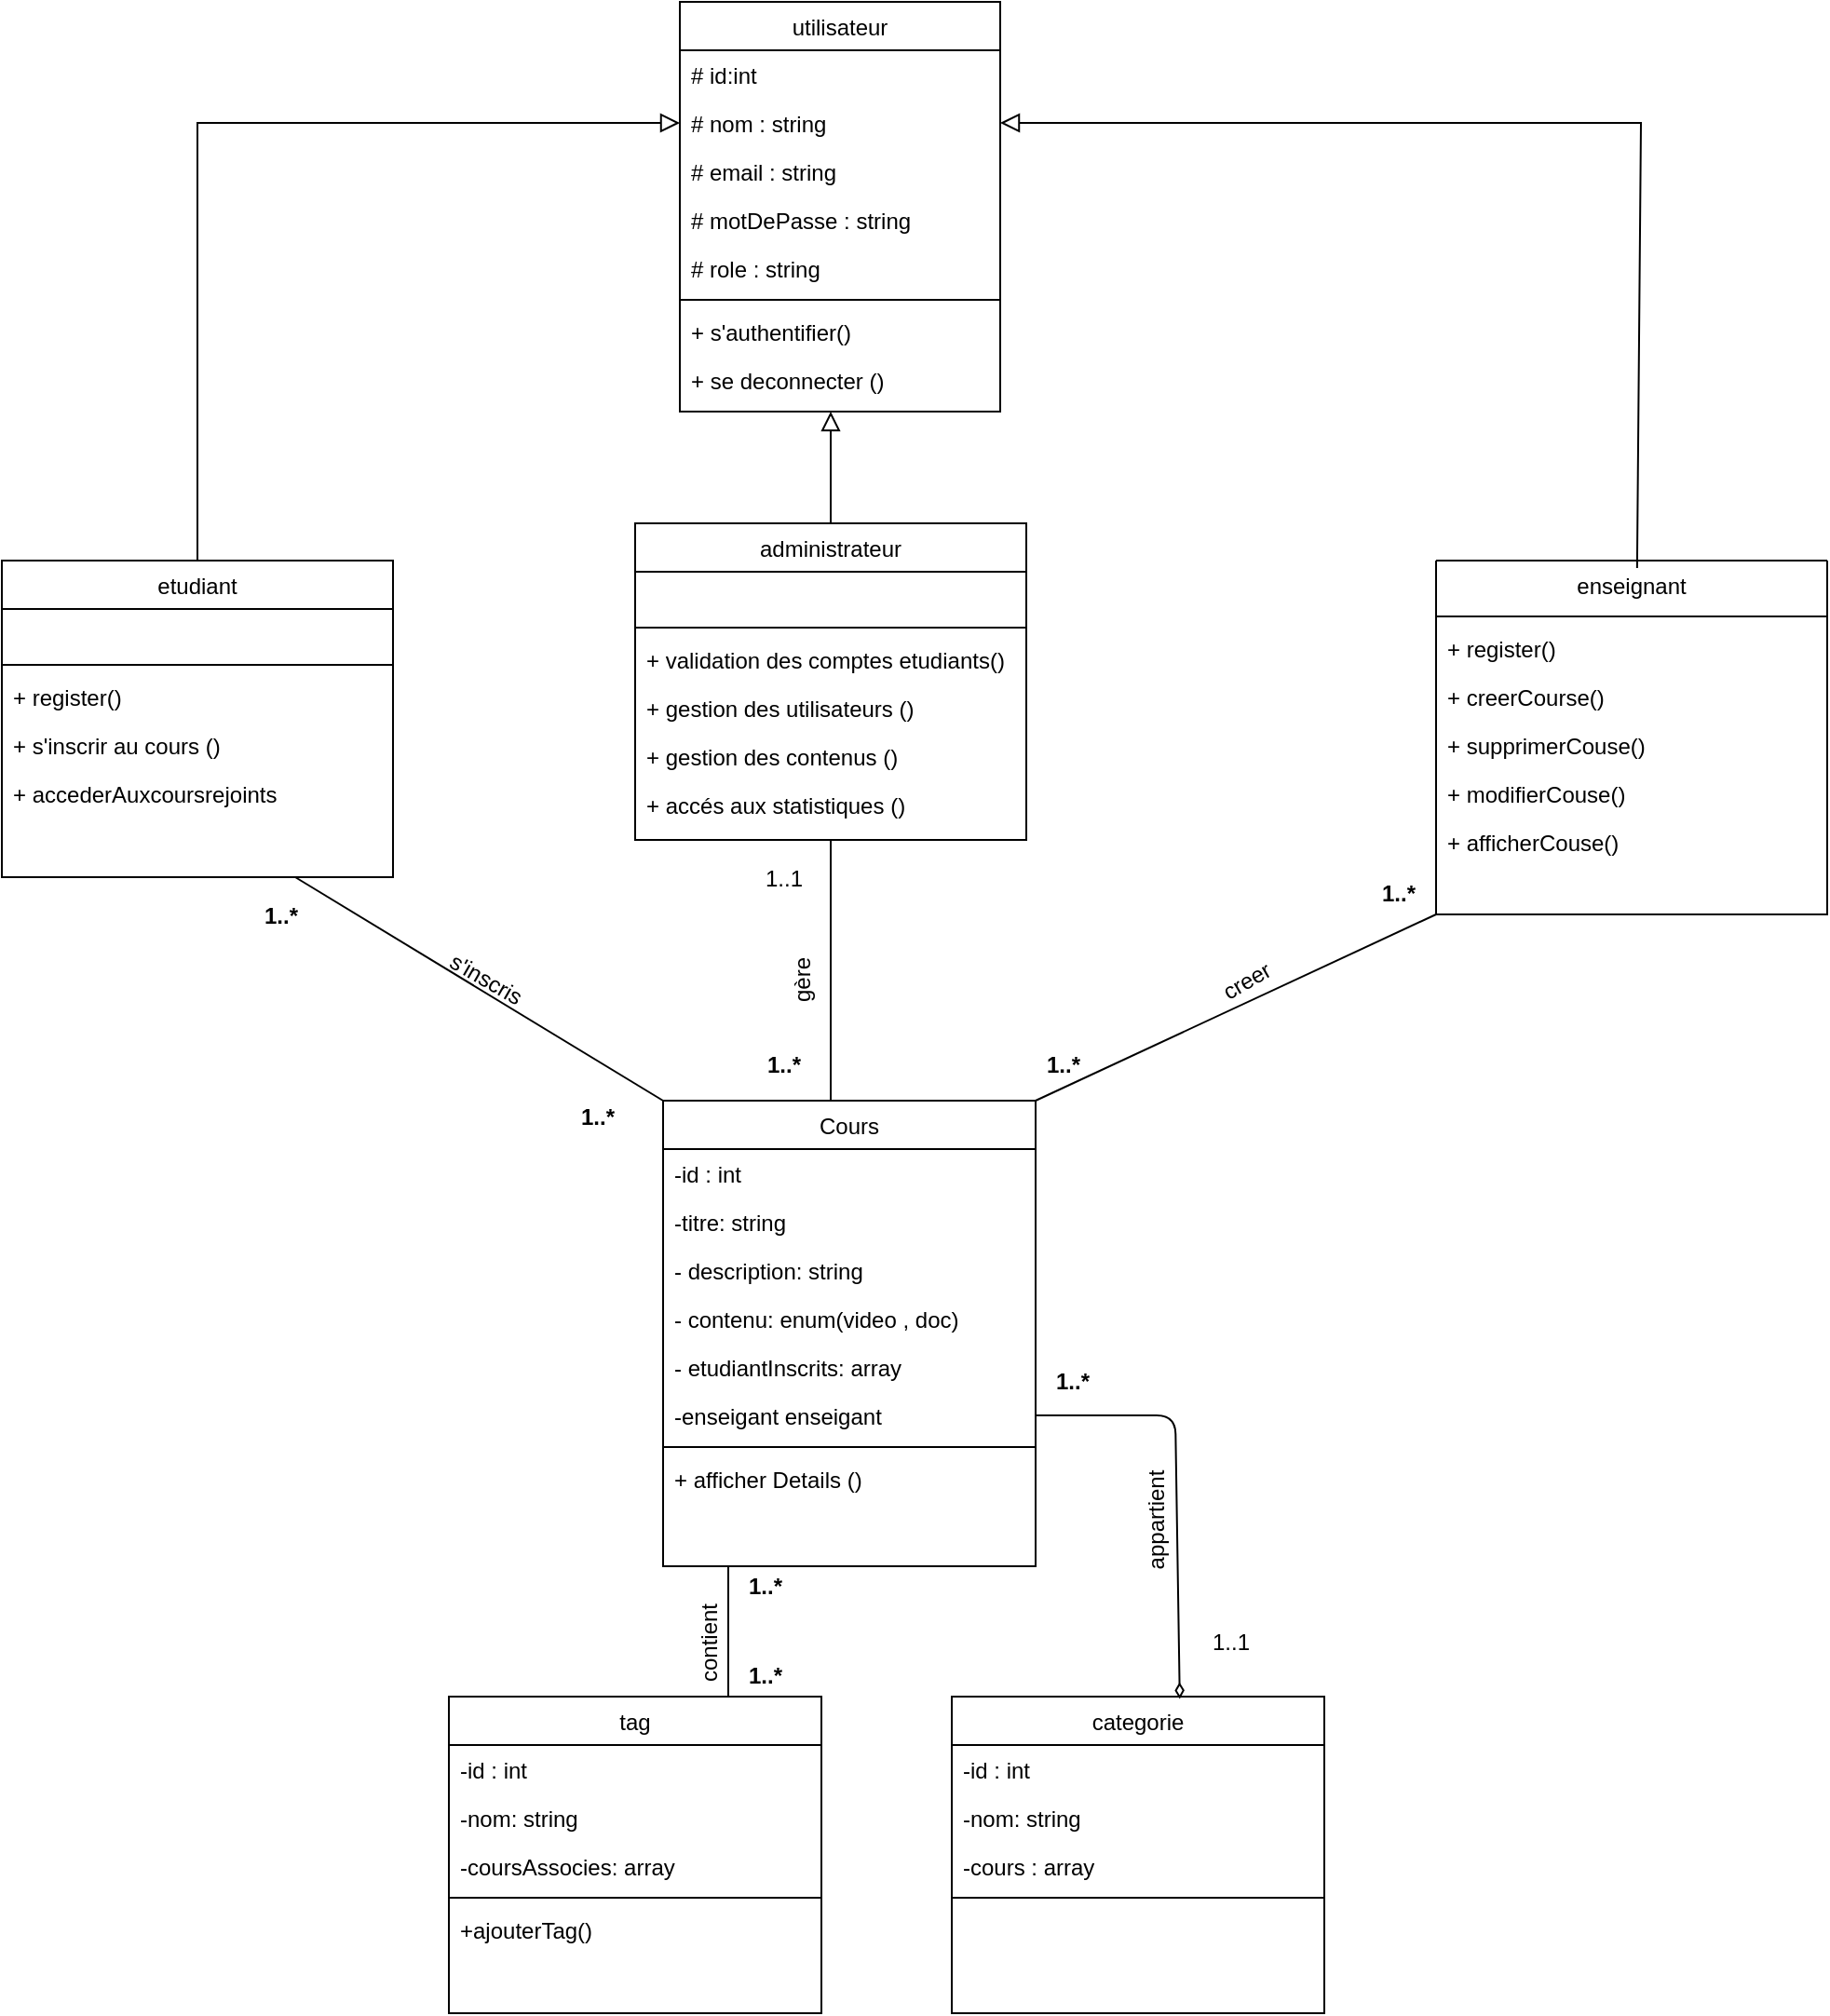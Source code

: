 <mxfile>
    <diagram id="48KXFmnvRIgP8tZbVoIJ" name="Page-1">
        <mxGraphModel dx="1819" dy="1180" grid="1" gridSize="10" guides="1" tooltips="1" connect="1" arrows="1" fold="1" page="1" pageScale="1" pageWidth="850" pageHeight="1100" math="0" shadow="0">
            <root>
                <mxCell id="0"/>
                <mxCell id="1" parent="0"/>
                <mxCell id="32" value="utilisateur" style="swimlane;fontStyle=0;align=center;verticalAlign=top;childLayout=stackLayout;horizontal=1;startSize=26;horizontalStack=0;resizeParent=1;resizeLast=0;collapsible=1;marginBottom=0;rounded=0;shadow=0;strokeWidth=1;" parent="1" vertex="1">
                    <mxGeometry x="-526" y="-60" width="172" height="220" as="geometry">
                        <mxRectangle x="550" y="140" width="160" height="26" as="alternateBounds"/>
                    </mxGeometry>
                </mxCell>
                <mxCell id="33" value="# id:int" style="text;align=left;verticalAlign=top;spacingLeft=4;spacingRight=4;overflow=hidden;rotatable=0;points=[[0,0.5],[1,0.5]];portConstraint=eastwest;" parent="32" vertex="1">
                    <mxGeometry y="26" width="172" height="26" as="geometry"/>
                </mxCell>
                <mxCell id="34" value="# nom : string" style="text;align=left;verticalAlign=top;spacingLeft=4;spacingRight=4;overflow=hidden;rotatable=0;points=[[0,0.5],[1,0.5]];portConstraint=eastwest;rounded=0;shadow=0;html=0;" parent="32" vertex="1">
                    <mxGeometry y="52" width="172" height="26" as="geometry"/>
                </mxCell>
                <mxCell id="35" value="# email : string" style="text;align=left;verticalAlign=top;spacingLeft=4;spacingRight=4;overflow=hidden;rotatable=0;points=[[0,0.5],[1,0.5]];portConstraint=eastwest;rounded=0;shadow=0;html=0;" parent="32" vertex="1">
                    <mxGeometry y="78" width="172" height="26" as="geometry"/>
                </mxCell>
                <mxCell id="36" value="# motDePasse : string " style="text;align=left;verticalAlign=top;spacingLeft=4;spacingRight=4;overflow=hidden;rotatable=0;points=[[0,0.5],[1,0.5]];portConstraint=eastwest;rounded=0;shadow=0;html=0;" parent="32" vertex="1">
                    <mxGeometry y="104" width="172" height="26" as="geometry"/>
                </mxCell>
                <mxCell id="37" value="# role : string" style="text;align=left;verticalAlign=top;spacingLeft=4;spacingRight=4;overflow=hidden;rotatable=0;points=[[0,0.5],[1,0.5]];portConstraint=eastwest;rounded=0;shadow=0;html=0;" parent="32" vertex="1">
                    <mxGeometry y="130" width="172" height="26" as="geometry"/>
                </mxCell>
                <mxCell id="41" value="" style="line;html=1;strokeWidth=1;align=left;verticalAlign=middle;spacingTop=-1;spacingLeft=3;spacingRight=3;rotatable=0;labelPosition=right;points=[];portConstraint=eastwest;" parent="32" vertex="1">
                    <mxGeometry y="156" width="172" height="8" as="geometry"/>
                </mxCell>
                <mxCell id="43" value="+ s'authentifier() " style="text;align=left;verticalAlign=top;spacingLeft=4;spacingRight=4;overflow=hidden;rotatable=0;points=[[0,0.5],[1,0.5]];portConstraint=eastwest;" parent="32" vertex="1">
                    <mxGeometry y="164" width="172" height="26" as="geometry"/>
                </mxCell>
                <mxCell id="45" value="+ se deconnecter ()&#10;" style="text;align=left;verticalAlign=top;spacingLeft=4;spacingRight=4;overflow=hidden;rotatable=0;points=[[0,0.5],[1,0.5]];portConstraint=eastwest;" parent="32" vertex="1">
                    <mxGeometry y="190" width="172" height="26" as="geometry"/>
                </mxCell>
                <mxCell id="76" value="1..1" style="text;html=1;strokeColor=none;fillColor=none;align=center;verticalAlign=middle;whiteSpace=wrap;rounded=0;" parent="1" vertex="1">
                    <mxGeometry x="-490" y="400" width="40" height="22" as="geometry"/>
                </mxCell>
                <mxCell id="77" value="1..*" style="text;html=1;strokeColor=none;fillColor=none;align=center;verticalAlign=middle;whiteSpace=wrap;rounded=0;fontStyle=1" parent="1" vertex="1">
                    <mxGeometry x="-490" y="500" width="40" height="22" as="geometry"/>
                </mxCell>
                <mxCell id="143" value="administrateur" style="swimlane;fontStyle=0;align=center;verticalAlign=top;childLayout=stackLayout;horizontal=1;startSize=26;horizontalStack=0;resizeParent=1;resizeLast=0;collapsible=1;marginBottom=0;rounded=0;shadow=0;strokeWidth=1;" parent="1" vertex="1">
                    <mxGeometry x="-550" y="220" width="210" height="170" as="geometry">
                        <mxRectangle x="550" y="140" width="160" height="26" as="alternateBounds"/>
                    </mxGeometry>
                </mxCell>
                <mxCell id="144" value="  " style="text;align=left;verticalAlign=top;spacingLeft=4;spacingRight=4;overflow=hidden;rotatable=0;points=[[0,0.5],[1,0.5]];portConstraint=eastwest;" parent="143" vertex="1">
                    <mxGeometry y="26" width="210" height="26" as="geometry"/>
                </mxCell>
                <mxCell id="149" value="" style="line;html=1;strokeWidth=1;align=left;verticalAlign=middle;spacingTop=-1;spacingLeft=3;spacingRight=3;rotatable=0;labelPosition=right;points=[];portConstraint=eastwest;" parent="143" vertex="1">
                    <mxGeometry y="52" width="210" height="8" as="geometry"/>
                </mxCell>
                <mxCell id="150" value="+ validation des comptes etudiants()&#10;" style="text;align=left;verticalAlign=top;spacingLeft=4;spacingRight=4;overflow=hidden;rotatable=0;points=[[0,0.5],[1,0.5]];portConstraint=eastwest;" parent="143" vertex="1">
                    <mxGeometry y="60" width="210" height="26" as="geometry"/>
                </mxCell>
                <mxCell id="151" value="+ gestion des utilisateurs ()" style="text;align=left;verticalAlign=top;spacingLeft=4;spacingRight=4;overflow=hidden;rotatable=0;points=[[0,0.5],[1,0.5]];portConstraint=eastwest;" parent="143" vertex="1">
                    <mxGeometry y="86" width="210" height="26" as="geometry"/>
                </mxCell>
                <mxCell id="152" value="+ gestion des contenus ()" style="text;align=left;verticalAlign=top;spacingLeft=4;spacingRight=4;overflow=hidden;rotatable=0;points=[[0,0.5],[1,0.5]];portConstraint=eastwest;" parent="143" vertex="1">
                    <mxGeometry y="112" width="210" height="26" as="geometry"/>
                </mxCell>
                <mxCell id="153" value="+ accés aux statistiques ()" style="text;align=left;verticalAlign=top;spacingLeft=4;spacingRight=4;overflow=hidden;rotatable=0;points=[[0,0.5],[1,0.5]];portConstraint=eastwest;" parent="143" vertex="1">
                    <mxGeometry y="138" width="210" height="26" as="geometry"/>
                </mxCell>
                <mxCell id="154" value="Cours" style="swimlane;fontStyle=0;align=center;verticalAlign=top;childLayout=stackLayout;horizontal=1;startSize=26;horizontalStack=0;resizeParent=1;resizeLast=0;collapsible=1;marginBottom=0;rounded=0;shadow=0;strokeWidth=1;" parent="1" vertex="1">
                    <mxGeometry x="-535" y="530" width="200" height="250" as="geometry">
                        <mxRectangle x="550" y="140" width="160" height="26" as="alternateBounds"/>
                    </mxGeometry>
                </mxCell>
                <mxCell id="155" value="-id : int" style="text;align=left;verticalAlign=top;spacingLeft=4;spacingRight=4;overflow=hidden;rotatable=0;points=[[0,0.5],[1,0.5]];portConstraint=eastwest;" parent="154" vertex="1">
                    <mxGeometry y="26" width="200" height="26" as="geometry"/>
                </mxCell>
                <mxCell id="161" value="-titre: string" style="text;align=left;verticalAlign=top;spacingLeft=4;spacingRight=4;overflow=hidden;rotatable=0;points=[[0,0.5],[1,0.5]];portConstraint=eastwest;" parent="154" vertex="1">
                    <mxGeometry y="52" width="200" height="26" as="geometry"/>
                </mxCell>
                <mxCell id="162" value="- description: string " style="text;align=left;verticalAlign=top;spacingLeft=4;spacingRight=4;overflow=hidden;rotatable=0;points=[[0,0.5],[1,0.5]];portConstraint=eastwest;" parent="154" vertex="1">
                    <mxGeometry y="78" width="200" height="26" as="geometry"/>
                </mxCell>
                <mxCell id="165" value="- contenu: enum(video , doc) " style="text;align=left;verticalAlign=top;spacingLeft=4;spacingRight=4;overflow=hidden;rotatable=0;points=[[0,0.5],[1,0.5]];portConstraint=eastwest;" parent="154" vertex="1">
                    <mxGeometry y="104" width="200" height="26" as="geometry"/>
                </mxCell>
                <mxCell id="163" value="- etudiantInscrits: array" style="text;align=left;verticalAlign=top;spacingLeft=4;spacingRight=4;overflow=hidden;rotatable=0;points=[[0,0.5],[1,0.5]];portConstraint=eastwest;" parent="154" vertex="1">
                    <mxGeometry y="130" width="200" height="26" as="geometry"/>
                </mxCell>
                <mxCell id="164" value="-enseigant enseigant " style="text;align=left;verticalAlign=top;spacingLeft=4;spacingRight=4;overflow=hidden;rotatable=0;points=[[0,0.5],[1,0.5]];portConstraint=eastwest;" parent="154" vertex="1">
                    <mxGeometry y="156" width="200" height="26" as="geometry"/>
                </mxCell>
                <mxCell id="156" value="" style="line;html=1;strokeWidth=1;align=left;verticalAlign=middle;spacingTop=-1;spacingLeft=3;spacingRight=3;rotatable=0;labelPosition=right;points=[];portConstraint=eastwest;" parent="154" vertex="1">
                    <mxGeometry y="182" width="200" height="8" as="geometry"/>
                </mxCell>
                <mxCell id="158" value="+ afficher Details ()" style="text;align=left;verticalAlign=top;spacingLeft=4;spacingRight=4;overflow=hidden;rotatable=0;points=[[0,0.5],[1,0.5]];portConstraint=eastwest;" parent="154" vertex="1">
                    <mxGeometry y="190" width="200" height="26" as="geometry"/>
                </mxCell>
                <mxCell id="166" value="etudiant" style="swimlane;fontStyle=0;align=center;verticalAlign=top;childLayout=stackLayout;horizontal=1;startSize=26;horizontalStack=0;resizeParent=1;resizeLast=0;collapsible=1;marginBottom=0;rounded=0;shadow=0;strokeWidth=1;" parent="1" vertex="1">
                    <mxGeometry x="-890" y="240" width="210" height="170" as="geometry">
                        <mxRectangle x="550" y="140" width="160" height="26" as="alternateBounds"/>
                    </mxGeometry>
                </mxCell>
                <mxCell id="167" value=" " style="text;align=left;verticalAlign=top;spacingLeft=4;spacingRight=4;overflow=hidden;rotatable=0;points=[[0,0.5],[1,0.5]];portConstraint=eastwest;" parent="166" vertex="1">
                    <mxGeometry y="26" width="210" height="26" as="geometry"/>
                </mxCell>
                <mxCell id="168" value="" style="line;html=1;strokeWidth=1;align=left;verticalAlign=middle;spacingTop=-1;spacingLeft=3;spacingRight=3;rotatable=0;labelPosition=right;points=[];portConstraint=eastwest;" parent="166" vertex="1">
                    <mxGeometry y="52" width="210" height="8" as="geometry"/>
                </mxCell>
                <mxCell id="169" value="+ register()" style="text;align=left;verticalAlign=top;spacingLeft=4;spacingRight=4;overflow=hidden;rotatable=0;points=[[0,0.5],[1,0.5]];portConstraint=eastwest;" parent="166" vertex="1">
                    <mxGeometry y="60" width="210" height="26" as="geometry"/>
                </mxCell>
                <mxCell id="170" value="+ s'inscrir au cours ()" style="text;align=left;verticalAlign=top;spacingLeft=4;spacingRight=4;overflow=hidden;rotatable=0;points=[[0,0.5],[1,0.5]];portConstraint=eastwest;" parent="166" vertex="1">
                    <mxGeometry y="86" width="210" height="26" as="geometry"/>
                </mxCell>
                <mxCell id="171" value="+ accederAuxcoursrejoints" style="text;align=left;verticalAlign=top;spacingLeft=4;spacingRight=4;overflow=hidden;rotatable=0;points=[[0,0.5],[1,0.5]];portConstraint=eastwest;" parent="166" vertex="1">
                    <mxGeometry y="112" width="210" height="26" as="geometry"/>
                </mxCell>
                <mxCell id="174" value="enseignant" style="swimlane;fontStyle=0;align=center;verticalAlign=top;childLayout=stackLayout;horizontal=1;startSize=0;horizontalStack=0;resizeParent=1;resizeLast=0;collapsible=1;marginBottom=0;rounded=0;shadow=0;strokeWidth=1;" parent="1" vertex="1">
                    <mxGeometry x="-120" y="240" width="210" height="190" as="geometry">
                        <mxRectangle x="550" y="140" width="160" height="26" as="alternateBounds"/>
                    </mxGeometry>
                </mxCell>
                <mxCell id="175" value=" " style="text;align=left;verticalAlign=top;spacingLeft=4;spacingRight=4;overflow=hidden;rotatable=0;points=[[0,0.5],[1,0.5]];portConstraint=eastwest;" parent="174" vertex="1">
                    <mxGeometry width="210" height="26" as="geometry"/>
                </mxCell>
                <mxCell id="176" value="" style="line;html=1;strokeWidth=1;align=left;verticalAlign=middle;spacingTop=-1;spacingLeft=3;spacingRight=3;rotatable=0;labelPosition=right;points=[];portConstraint=eastwest;" parent="174" vertex="1">
                    <mxGeometry y="26" width="210" height="8" as="geometry"/>
                </mxCell>
                <mxCell id="177" value="+ register()" style="text;align=left;verticalAlign=top;spacingLeft=4;spacingRight=4;overflow=hidden;rotatable=0;points=[[0,0.5],[1,0.5]];portConstraint=eastwest;" parent="174" vertex="1">
                    <mxGeometry y="34" width="210" height="26" as="geometry"/>
                </mxCell>
                <mxCell id="178" value="+ creerCourse()" style="text;align=left;verticalAlign=top;spacingLeft=4;spacingRight=4;overflow=hidden;rotatable=0;points=[[0,0.5],[1,0.5]];portConstraint=eastwest;" parent="174" vertex="1">
                    <mxGeometry y="60" width="210" height="26" as="geometry"/>
                </mxCell>
                <mxCell id="179" value="+ supprimerCouse()" style="text;align=left;verticalAlign=top;spacingLeft=4;spacingRight=4;overflow=hidden;rotatable=0;points=[[0,0.5],[1,0.5]];portConstraint=eastwest;" parent="174" vertex="1">
                    <mxGeometry y="86" width="210" height="26" as="geometry"/>
                </mxCell>
                <mxCell id="180" value="+ modifierCouse()" style="text;align=left;verticalAlign=top;spacingLeft=4;spacingRight=4;overflow=hidden;rotatable=0;points=[[0,0.5],[1,0.5]];portConstraint=eastwest;" parent="174" vertex="1">
                    <mxGeometry y="112" width="210" height="26" as="geometry"/>
                </mxCell>
                <mxCell id="181" value="+ afficherCouse()" style="text;align=left;verticalAlign=top;spacingLeft=4;spacingRight=4;overflow=hidden;rotatable=0;points=[[0,0.5],[1,0.5]];portConstraint=eastwest;" parent="174" vertex="1">
                    <mxGeometry y="138" width="210" height="26" as="geometry"/>
                </mxCell>
                <mxCell id="194" value="tag" style="swimlane;fontStyle=0;align=center;verticalAlign=top;childLayout=stackLayout;horizontal=1;startSize=26;horizontalStack=0;resizeParent=1;resizeLast=0;collapsible=1;marginBottom=0;rounded=0;shadow=0;strokeWidth=1;" parent="1" vertex="1">
                    <mxGeometry x="-650" y="850" width="200" height="170" as="geometry">
                        <mxRectangle x="550" y="140" width="160" height="26" as="alternateBounds"/>
                    </mxGeometry>
                </mxCell>
                <mxCell id="195" value="-id : int" style="text;align=left;verticalAlign=top;spacingLeft=4;spacingRight=4;overflow=hidden;rotatable=0;points=[[0,0.5],[1,0.5]];portConstraint=eastwest;" parent="194" vertex="1">
                    <mxGeometry y="26" width="200" height="26" as="geometry"/>
                </mxCell>
                <mxCell id="196" value="-nom: string" style="text;align=left;verticalAlign=top;spacingLeft=4;spacingRight=4;overflow=hidden;rotatable=0;points=[[0,0.5],[1,0.5]];portConstraint=eastwest;" parent="194" vertex="1">
                    <mxGeometry y="52" width="200" height="26" as="geometry"/>
                </mxCell>
                <mxCell id="204" value="-coursAssocies: array" style="text;align=left;verticalAlign=top;spacingLeft=4;spacingRight=4;overflow=hidden;rotatable=0;points=[[0,0.5],[1,0.5]];portConstraint=eastwest;" parent="194" vertex="1">
                    <mxGeometry y="78" width="200" height="26" as="geometry"/>
                </mxCell>
                <mxCell id="201" value="" style="line;html=1;strokeWidth=1;align=left;verticalAlign=middle;spacingTop=-1;spacingLeft=3;spacingRight=3;rotatable=0;labelPosition=right;points=[];portConstraint=eastwest;" parent="194" vertex="1">
                    <mxGeometry y="104" width="200" height="8" as="geometry"/>
                </mxCell>
                <mxCell id="157" value="+ajouterTag()" style="text;align=left;verticalAlign=top;spacingLeft=4;spacingRight=4;overflow=hidden;rotatable=0;points=[[0,0.5],[1,0.5]];portConstraint=eastwest;" parent="194" vertex="1">
                    <mxGeometry y="112" width="200" height="26" as="geometry"/>
                </mxCell>
                <mxCell id="206" value="categorie" style="swimlane;fontStyle=0;align=center;verticalAlign=top;childLayout=stackLayout;horizontal=1;startSize=26;horizontalStack=0;resizeParent=1;resizeLast=0;collapsible=1;marginBottom=0;rounded=0;shadow=0;strokeWidth=1;" parent="1" vertex="1">
                    <mxGeometry x="-380" y="850" width="200" height="170" as="geometry">
                        <mxRectangle x="550" y="140" width="160" height="26" as="alternateBounds"/>
                    </mxGeometry>
                </mxCell>
                <mxCell id="207" value="-id : int" style="text;align=left;verticalAlign=top;spacingLeft=4;spacingRight=4;overflow=hidden;rotatable=0;points=[[0,0.5],[1,0.5]];portConstraint=eastwest;" parent="206" vertex="1">
                    <mxGeometry y="26" width="200" height="26" as="geometry"/>
                </mxCell>
                <mxCell id="208" value="-nom: string" style="text;align=left;verticalAlign=top;spacingLeft=4;spacingRight=4;overflow=hidden;rotatable=0;points=[[0,0.5],[1,0.5]];portConstraint=eastwest;" parent="206" vertex="1">
                    <mxGeometry y="52" width="200" height="26" as="geometry"/>
                </mxCell>
                <mxCell id="209" value="-cours : array" style="text;align=left;verticalAlign=top;spacingLeft=4;spacingRight=4;overflow=hidden;rotatable=0;points=[[0,0.5],[1,0.5]];portConstraint=eastwest;" parent="206" vertex="1">
                    <mxGeometry y="78" width="200" height="26" as="geometry"/>
                </mxCell>
                <mxCell id="210" value="" style="line;html=1;strokeWidth=1;align=left;verticalAlign=middle;spacingTop=-1;spacingLeft=3;spacingRight=3;rotatable=0;labelPosition=right;points=[];portConstraint=eastwest;" parent="206" vertex="1">
                    <mxGeometry y="104" width="200" height="8" as="geometry"/>
                </mxCell>
                <mxCell id="214" value="" style="endArrow=block;html=1;rounded=0;align=center;verticalAlign=bottom;endFill=0;labelBackgroundColor=none;endSize=8;entryX=0;entryY=0.5;entryDx=0;entryDy=0;exitX=0.5;exitY=0;exitDx=0;exitDy=0;" parent="1" source="166" target="34" edge="1">
                    <mxGeometry relative="1" as="geometry">
                        <mxPoint x="-860" y="590" as="sourcePoint"/>
                        <mxPoint x="-730" y="170" as="targetPoint"/>
                        <Array as="points">
                            <mxPoint x="-785" y="5"/>
                        </Array>
                    </mxGeometry>
                </mxCell>
                <mxCell id="215" value="" style="resizable=0;html=1;align=center;verticalAlign=top;labelBackgroundColor=none;" parent="214" connectable="0" vertex="1">
                    <mxGeometry relative="1" as="geometry"/>
                </mxCell>
                <mxCell id="217" value="" style="endArrow=block;html=1;rounded=0;align=center;verticalAlign=bottom;endFill=0;labelBackgroundColor=none;endSize=8;entryX=1;entryY=0.5;entryDx=0;entryDy=0;exitX=0.514;exitY=0.154;exitDx=0;exitDy=0;exitPerimeter=0;" parent="1" source="175" target="34" edge="1">
                    <mxGeometry relative="1" as="geometry">
                        <mxPoint x="-775" y="250" as="sourcePoint"/>
                        <mxPoint x="-516" y="15" as="targetPoint"/>
                        <Array as="points">
                            <mxPoint x="-10" y="5"/>
                        </Array>
                    </mxGeometry>
                </mxCell>
                <mxCell id="218" value="" style="resizable=0;html=1;align=center;verticalAlign=top;labelBackgroundColor=none;" parent="217" connectable="0" vertex="1">
                    <mxGeometry relative="1" as="geometry"/>
                </mxCell>
                <mxCell id="224" value="" style="endArrow=none;html=1;exitX=0.45;exitY=0;exitDx=0;exitDy=0;exitPerimeter=0;" parent="1" source="154" edge="1">
                    <mxGeometry width="50" height="50" relative="1" as="geometry">
                        <mxPoint x="-530" y="460" as="sourcePoint"/>
                        <mxPoint x="-445" y="390" as="targetPoint"/>
                    </mxGeometry>
                </mxCell>
                <mxCell id="227" value="" style="endArrow=block;html=1;rounded=0;align=center;verticalAlign=bottom;endFill=0;labelBackgroundColor=none;endSize=8;exitX=0.5;exitY=0;exitDx=0;exitDy=0;" parent="1" source="143" edge="1">
                    <mxGeometry relative="1" as="geometry">
                        <mxPoint x="-775" y="250" as="sourcePoint"/>
                        <mxPoint x="-445" y="160" as="targetPoint"/>
                        <Array as="points"/>
                    </mxGeometry>
                </mxCell>
                <mxCell id="228" value="" style="resizable=0;html=1;align=center;verticalAlign=top;labelBackgroundColor=none;" parent="227" connectable="0" vertex="1">
                    <mxGeometry relative="1" as="geometry"/>
                </mxCell>
                <mxCell id="231" value="" style="endArrow=none;html=1;exitX=0;exitY=0;exitDx=0;exitDy=0;entryX=0.75;entryY=1;entryDx=0;entryDy=0;" parent="1" source="154" target="166" edge="1">
                    <mxGeometry width="50" height="50" relative="1" as="geometry">
                        <mxPoint x="-640" y="190" as="sourcePoint"/>
                        <mxPoint x="-590" y="140" as="targetPoint"/>
                    </mxGeometry>
                </mxCell>
                <mxCell id="232" value="1..*" style="text;html=1;strokeColor=none;fillColor=none;align=center;verticalAlign=middle;whiteSpace=wrap;rounded=0;fontStyle=1" parent="1" vertex="1">
                    <mxGeometry x="-760" y="420" width="40" height="22" as="geometry"/>
                </mxCell>
                <mxCell id="233" value="1..*" style="text;html=1;strokeColor=none;fillColor=none;align=center;verticalAlign=middle;whiteSpace=wrap;rounded=0;fontStyle=1" parent="1" vertex="1">
                    <mxGeometry x="-590" y="528" width="40" height="22" as="geometry"/>
                </mxCell>
                <mxCell id="234" value="" style="endArrow=none;html=1;exitX=1;exitY=0;exitDx=0;exitDy=0;entryX=0;entryY=1;entryDx=0;entryDy=0;" parent="1" source="154" target="174" edge="1">
                    <mxGeometry width="50" height="50" relative="1" as="geometry">
                        <mxPoint x="-290" y="280" as="sourcePoint"/>
                        <mxPoint x="-240" y="230" as="targetPoint"/>
                    </mxGeometry>
                </mxCell>
                <mxCell id="235" value="1..*" style="text;html=1;strokeColor=none;fillColor=none;align=center;verticalAlign=middle;whiteSpace=wrap;rounded=0;fontStyle=1" parent="1" vertex="1">
                    <mxGeometry x="-160" y="408" width="40" height="22" as="geometry"/>
                </mxCell>
                <mxCell id="236" value="1..*" style="text;html=1;strokeColor=none;fillColor=none;align=center;verticalAlign=middle;whiteSpace=wrap;rounded=0;fontStyle=1" parent="1" vertex="1">
                    <mxGeometry x="-340" y="500" width="40" height="22" as="geometry"/>
                </mxCell>
                <mxCell id="238" value="" style="endArrow=none;html=1;exitX=0.75;exitY=0;exitDx=0;exitDy=0;" parent="1" source="194" edge="1">
                    <mxGeometry width="50" height="50" relative="1" as="geometry">
                        <mxPoint x="-440" y="650" as="sourcePoint"/>
                        <mxPoint x="-500" y="780" as="targetPoint"/>
                    </mxGeometry>
                </mxCell>
                <mxCell id="239" value="1..*" style="text;html=1;strokeColor=none;fillColor=none;align=center;verticalAlign=middle;whiteSpace=wrap;rounded=0;fontStyle=1" parent="1" vertex="1">
                    <mxGeometry x="-500" y="780" width="40" height="22" as="geometry"/>
                </mxCell>
                <mxCell id="240" value="1..*" style="text;html=1;strokeColor=none;fillColor=none;align=center;verticalAlign=middle;whiteSpace=wrap;rounded=0;fontStyle=1" parent="1" vertex="1">
                    <mxGeometry x="-500" y="828" width="40" height="22" as="geometry"/>
                </mxCell>
                <mxCell id="241" value="" style="endArrow=diamondThin;html=1;entryX=0.612;entryY=0.007;entryDx=0;entryDy=0;endFill=0;entryPerimeter=0;exitX=1;exitY=0.5;exitDx=0;exitDy=0;" parent="1" target="206" edge="1" source="164">
                    <mxGeometry width="50" height="50" relative="1" as="geometry">
                        <mxPoint x="-260" y="850" as="sourcePoint"/>
                        <mxPoint x="-250" y="570" as="targetPoint"/>
                        <Array as="points">
                            <mxPoint x="-260" y="699"/>
                        </Array>
                    </mxGeometry>
                </mxCell>
                <mxCell id="242" value="1..*" style="text;html=1;strokeColor=none;fillColor=none;align=center;verticalAlign=middle;whiteSpace=wrap;rounded=0;fontStyle=1" parent="1" vertex="1">
                    <mxGeometry x="-335" y="670" width="40" height="22" as="geometry"/>
                </mxCell>
                <mxCell id="243" value="1..1" style="text;html=1;strokeColor=none;fillColor=none;align=center;verticalAlign=middle;whiteSpace=wrap;rounded=0;" parent="1" vertex="1">
                    <mxGeometry x="-250" y="810" width="40" height="22" as="geometry"/>
                </mxCell>
                <mxCell id="244" value="s'inscris" style="text;html=1;strokeColor=none;fillColor=none;align=center;verticalAlign=middle;whiteSpace=wrap;rounded=0;rotation=30;" vertex="1" parent="1">
                    <mxGeometry x="-660" y="450" width="60" height="30" as="geometry"/>
                </mxCell>
                <mxCell id="248" value="creer&amp;nbsp;" style="text;html=1;strokeColor=none;fillColor=none;align=center;verticalAlign=middle;whiteSpace=wrap;rounded=0;rotation=-30;" vertex="1" parent="1">
                    <mxGeometry x="-250" y="450" width="60" height="30" as="geometry"/>
                </mxCell>
                <mxCell id="249" value="appartient" style="text;html=1;strokeColor=none;fillColor=none;align=center;verticalAlign=middle;whiteSpace=wrap;rounded=0;rotation=-90;" vertex="1" parent="1">
                    <mxGeometry x="-300" y="740" width="60" height="30" as="geometry"/>
                </mxCell>
                <mxCell id="250" value="contient" style="text;html=1;strokeColor=none;fillColor=none;align=center;verticalAlign=middle;whiteSpace=wrap;rounded=0;rotation=-90;" vertex="1" parent="1">
                    <mxGeometry x="-540" y="806" width="60" height="30" as="geometry"/>
                </mxCell>
                <mxCell id="251" value="gère" style="text;html=1;strokeColor=none;fillColor=none;align=center;verticalAlign=middle;whiteSpace=wrap;rounded=0;rotation=-90;" vertex="1" parent="1">
                    <mxGeometry x="-490" y="450" width="60" height="30" as="geometry"/>
                </mxCell>
            </root>
        </mxGraphModel>
    </diagram>
</mxfile>